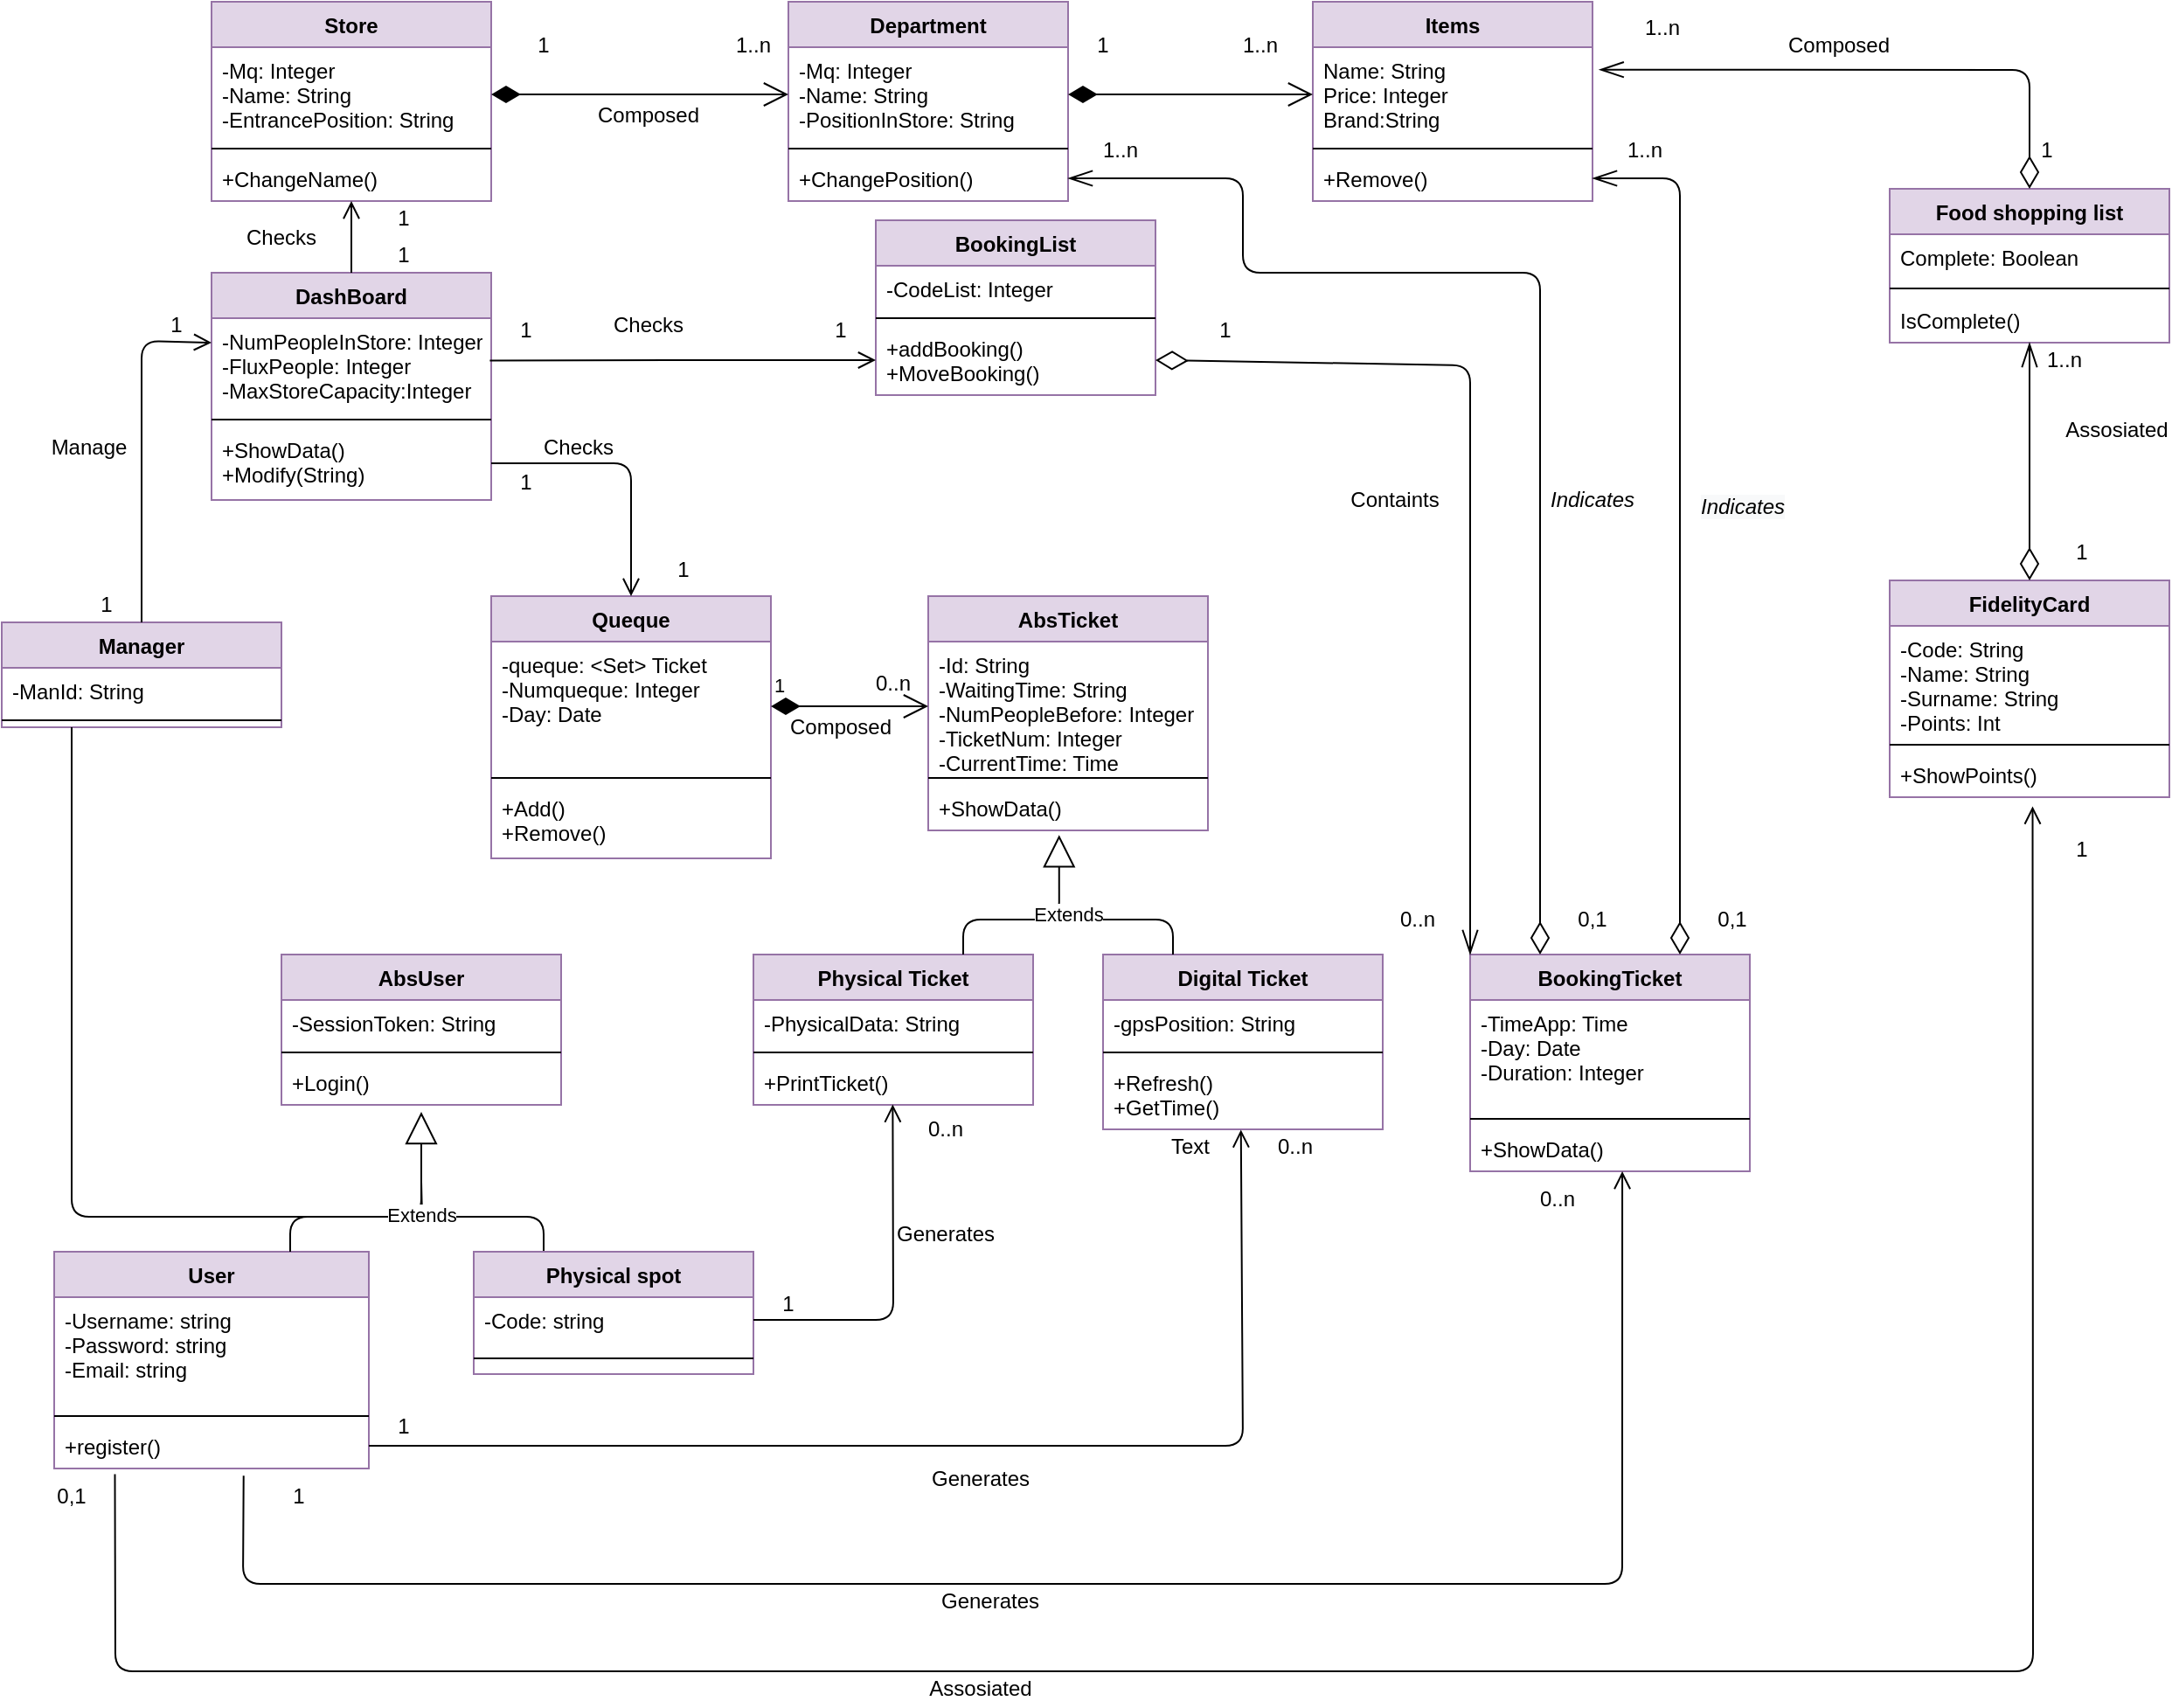 <mxfile version="13.9.3" type="device"><diagram id="u-OSEhVuo40jNqjzNBbE" name="Page-1"><mxGraphModel dx="1497" dy="765" grid="1" gridSize="10" guides="1" tooltips="1" connect="1" arrows="1" fold="1" page="1" pageScale="1" pageWidth="827" pageHeight="1169" math="0" shadow="0"><root><mxCell id="0"/><mxCell id="1" parent="0"/><mxCell id="7eHay1Ruw0abMJ2WYLh6-15" value="User" style="swimlane;fontStyle=1;align=center;verticalAlign=top;childLayout=stackLayout;horizontal=1;startSize=26;horizontalStack=0;resizeParent=1;resizeParentMax=0;resizeLast=0;collapsible=1;marginBottom=0;strokeColor=#9673a6;fillColor=#e1d5e7;" parent="1" vertex="1"><mxGeometry x="40" y="880" width="180" height="124" as="geometry"/></mxCell><mxCell id="7eHay1Ruw0abMJ2WYLh6-16" value="-Username: string&#10;-Password: string&#10;-Email: string" style="text;strokeColor=none;fillColor=none;align=left;verticalAlign=top;spacingLeft=4;spacingRight=4;overflow=hidden;rotatable=0;points=[[0,0.5],[1,0.5]];portConstraint=eastwest;" parent="7eHay1Ruw0abMJ2WYLh6-15" vertex="1"><mxGeometry y="26" width="180" height="64" as="geometry"/></mxCell><mxCell id="7eHay1Ruw0abMJ2WYLh6-17" value="" style="line;strokeWidth=1;fillColor=none;align=left;verticalAlign=middle;spacingTop=-1;spacingLeft=3;spacingRight=3;rotatable=0;labelPosition=right;points=[];portConstraint=eastwest;" parent="7eHay1Ruw0abMJ2WYLh6-15" vertex="1"><mxGeometry y="90" width="180" height="8" as="geometry"/></mxCell><mxCell id="7eHay1Ruw0abMJ2WYLh6-18" value="+register()" style="text;strokeColor=none;fillColor=none;align=left;verticalAlign=top;spacingLeft=4;spacingRight=4;overflow=hidden;rotatable=0;points=[[0,0.5],[1,0.5]];portConstraint=eastwest;" parent="7eHay1Ruw0abMJ2WYLh6-15" vertex="1"><mxGeometry y="98" width="180" height="26" as="geometry"/></mxCell><mxCell id="7eHay1Ruw0abMJ2WYLh6-39" style="edgeStyle=orthogonalEdgeStyle;rounded=1;orthogonalLoop=1;jettySize=auto;html=1;exitX=0.25;exitY=0;exitDx=0;exitDy=0;endArrow=none;endFill=0;" parent="1" source="7eHay1Ruw0abMJ2WYLh6-24" edge="1"><mxGeometry relative="1" as="geometry"><mxPoint x="250" y="840" as="targetPoint"/></mxGeometry></mxCell><mxCell id="7eHay1Ruw0abMJ2WYLh6-24" value="Physical spot" style="swimlane;fontStyle=1;align=center;verticalAlign=top;childLayout=stackLayout;horizontal=1;startSize=26;horizontalStack=0;resizeParent=1;resizeParentMax=0;resizeLast=0;collapsible=1;marginBottom=0;fillColor=#e1d5e7;strokeColor=#9673a6;" parent="1" vertex="1"><mxGeometry x="280" y="880" width="160" height="70" as="geometry"/></mxCell><mxCell id="7eHay1Ruw0abMJ2WYLh6-25" value="-Code: string" style="text;align=left;verticalAlign=top;spacingLeft=4;spacingRight=4;overflow=hidden;rotatable=0;points=[[0,0.5],[1,0.5]];portConstraint=eastwest;" parent="7eHay1Ruw0abMJ2WYLh6-24" vertex="1"><mxGeometry y="26" width="160" height="26" as="geometry"/></mxCell><mxCell id="7eHay1Ruw0abMJ2WYLh6-26" value="" style="line;strokeWidth=1;align=left;verticalAlign=middle;spacingTop=-1;spacingLeft=3;spacingRight=3;rotatable=0;labelPosition=right;points=[];portConstraint=eastwest;" parent="7eHay1Ruw0abMJ2WYLh6-24" vertex="1"><mxGeometry y="52" width="160" height="18" as="geometry"/></mxCell><mxCell id="7eHay1Ruw0abMJ2WYLh6-32" value="AbsUser" style="swimlane;fontStyle=1;align=center;verticalAlign=top;childLayout=stackLayout;horizontal=1;startSize=26;horizontalStack=0;resizeParent=1;resizeParentMax=0;resizeLast=0;collapsible=1;marginBottom=0;strokeColor=#9673a6;fillColor=#e1d5e7;" parent="1" vertex="1"><mxGeometry x="170" y="710" width="160" height="86" as="geometry"/></mxCell><mxCell id="7eHay1Ruw0abMJ2WYLh6-33" value="-SessionToken: String " style="text;strokeColor=none;fillColor=none;align=left;verticalAlign=top;spacingLeft=4;spacingRight=4;overflow=hidden;rotatable=0;points=[[0,0.5],[1,0.5]];portConstraint=eastwest;" parent="7eHay1Ruw0abMJ2WYLh6-32" vertex="1"><mxGeometry y="26" width="160" height="26" as="geometry"/></mxCell><mxCell id="7eHay1Ruw0abMJ2WYLh6-34" value="" style="line;strokeWidth=1;fillColor=none;align=left;verticalAlign=middle;spacingTop=-1;spacingLeft=3;spacingRight=3;rotatable=0;labelPosition=right;points=[];portConstraint=eastwest;" parent="7eHay1Ruw0abMJ2WYLh6-32" vertex="1"><mxGeometry y="52" width="160" height="8" as="geometry"/></mxCell><mxCell id="7eHay1Ruw0abMJ2WYLh6-35" value="+Login()" style="text;strokeColor=none;fillColor=none;align=left;verticalAlign=top;spacingLeft=4;spacingRight=4;overflow=hidden;rotatable=0;points=[[0,0.5],[1,0.5]];portConstraint=eastwest;" parent="7eHay1Ruw0abMJ2WYLh6-32" vertex="1"><mxGeometry y="60" width="160" height="26" as="geometry"/></mxCell><mxCell id="7eHay1Ruw0abMJ2WYLh6-36" value="Extends" style="endArrow=block;endSize=16;endFill=0;html=1;exitX=0.75;exitY=0;exitDx=0;exitDy=0;edgeStyle=orthogonalEdgeStyle;" parent="1" source="7eHay1Ruw0abMJ2WYLh6-15" edge="1"><mxGeometry x="0.367" y="-10" width="160" relative="1" as="geometry"><mxPoint x="130" y="840" as="sourcePoint"/><mxPoint x="250" y="800" as="targetPoint"/><Array as="points"><mxPoint x="175" y="860"/><mxPoint x="250" y="860"/></Array><mxPoint x="-10" y="10" as="offset"/></mxGeometry></mxCell><mxCell id="7eHay1Ruw0abMJ2WYLh6-40" value="Physical Ticket" style="swimlane;fontStyle=1;align=center;verticalAlign=top;childLayout=stackLayout;horizontal=1;startSize=26;horizontalStack=0;resizeParent=1;resizeParentMax=0;resizeLast=0;collapsible=1;marginBottom=0;strokeColor=#9673a6;fillColor=#e1d5e7;" parent="1" vertex="1"><mxGeometry x="440" y="710" width="160" height="86" as="geometry"/></mxCell><mxCell id="7eHay1Ruw0abMJ2WYLh6-41" value="-PhysicalData: String" style="text;strokeColor=none;fillColor=none;align=left;verticalAlign=top;spacingLeft=4;spacingRight=4;overflow=hidden;rotatable=0;points=[[0,0.5],[1,0.5]];portConstraint=eastwest;" parent="7eHay1Ruw0abMJ2WYLh6-40" vertex="1"><mxGeometry y="26" width="160" height="26" as="geometry"/></mxCell><mxCell id="7eHay1Ruw0abMJ2WYLh6-42" value="" style="line;strokeWidth=1;fillColor=none;align=left;verticalAlign=middle;spacingTop=-1;spacingLeft=3;spacingRight=3;rotatable=0;labelPosition=right;points=[];portConstraint=eastwest;" parent="7eHay1Ruw0abMJ2WYLh6-40" vertex="1"><mxGeometry y="52" width="160" height="8" as="geometry"/></mxCell><mxCell id="7eHay1Ruw0abMJ2WYLh6-43" value="+PrintTicket()&#10;" style="text;strokeColor=none;fillColor=none;align=left;verticalAlign=top;spacingLeft=4;spacingRight=4;overflow=hidden;rotatable=0;points=[[0,0.5],[1,0.5]];portConstraint=eastwest;" parent="7eHay1Ruw0abMJ2WYLh6-40" vertex="1"><mxGeometry y="60" width="160" height="26" as="geometry"/></mxCell><mxCell id="7eHay1Ruw0abMJ2WYLh6-44" value="" style="endArrow=open;startArrow=none;endFill=0;startFill=0;endSize=8;startSize=10;html=1;exitX=1;exitY=0.5;exitDx=0;exitDy=0;entryX=0.498;entryY=0.992;entryDx=0;entryDy=0;entryPerimeter=0;" parent="1" source="7eHay1Ruw0abMJ2WYLh6-25" target="7eHay1Ruw0abMJ2WYLh6-43" edge="1"><mxGeometry width="160" relative="1" as="geometry"><mxPoint x="310" y="720" as="sourcePoint"/><mxPoint x="470" y="720" as="targetPoint"/><Array as="points"><mxPoint x="480" y="919"/><mxPoint x="520" y="919"/></Array></mxGeometry></mxCell><mxCell id="7eHay1Ruw0abMJ2WYLh6-45" value="Digital Ticket" style="swimlane;fontStyle=1;align=center;verticalAlign=top;childLayout=stackLayout;horizontal=1;startSize=26;horizontalStack=0;resizeParent=1;resizeParentMax=0;resizeLast=0;collapsible=1;marginBottom=0;strokeColor=#9673a6;fillColor=#e1d5e7;" parent="1" vertex="1"><mxGeometry x="640" y="710" width="160" height="100" as="geometry"/></mxCell><mxCell id="7eHay1Ruw0abMJ2WYLh6-46" value="-gpsPosition: String" style="text;strokeColor=none;fillColor=none;align=left;verticalAlign=top;spacingLeft=4;spacingRight=4;overflow=hidden;rotatable=0;points=[[0,0.5],[1,0.5]];portConstraint=eastwest;" parent="7eHay1Ruw0abMJ2WYLh6-45" vertex="1"><mxGeometry y="26" width="160" height="26" as="geometry"/></mxCell><mxCell id="7eHay1Ruw0abMJ2WYLh6-47" value="" style="line;strokeWidth=1;fillColor=none;align=left;verticalAlign=middle;spacingTop=-1;spacingLeft=3;spacingRight=3;rotatable=0;labelPosition=right;points=[];portConstraint=eastwest;" parent="7eHay1Ruw0abMJ2WYLh6-45" vertex="1"><mxGeometry y="52" width="160" height="8" as="geometry"/></mxCell><mxCell id="7eHay1Ruw0abMJ2WYLh6-48" value="+Refresh()&#10;+GetTime()" style="text;strokeColor=none;fillColor=none;align=left;verticalAlign=top;spacingLeft=4;spacingRight=4;overflow=hidden;rotatable=0;points=[[0,0.5],[1,0.5]];portConstraint=eastwest;" parent="7eHay1Ruw0abMJ2WYLh6-45" vertex="1"><mxGeometry y="60" width="160" height="40" as="geometry"/></mxCell><mxCell id="7eHay1Ruw0abMJ2WYLh6-49" value="AbsTicket" style="swimlane;fontStyle=1;align=center;verticalAlign=top;childLayout=stackLayout;horizontal=1;startSize=26;horizontalStack=0;resizeParent=1;resizeParentMax=0;resizeLast=0;collapsible=1;marginBottom=0;strokeColor=#9673a6;fillColor=#e1d5e7;" parent="1" vertex="1"><mxGeometry x="540" y="505" width="160" height="134" as="geometry"/></mxCell><mxCell id="7eHay1Ruw0abMJ2WYLh6-50" value="-Id: String&#10;-WaitingTime: String&#10;-NumPeopleBefore: Integer&#10;-TicketNum: Integer&#10;-CurrentTime: Time" style="text;strokeColor=none;fillColor=none;align=left;verticalAlign=top;spacingLeft=4;spacingRight=4;overflow=hidden;rotatable=0;points=[[0,0.5],[1,0.5]];portConstraint=eastwest;" parent="7eHay1Ruw0abMJ2WYLh6-49" vertex="1"><mxGeometry y="26" width="160" height="74" as="geometry"/></mxCell><mxCell id="7eHay1Ruw0abMJ2WYLh6-51" value="" style="line;strokeWidth=1;fillColor=none;align=left;verticalAlign=middle;spacingTop=-1;spacingLeft=3;spacingRight=3;rotatable=0;labelPosition=right;points=[];portConstraint=eastwest;" parent="7eHay1Ruw0abMJ2WYLh6-49" vertex="1"><mxGeometry y="100" width="160" height="8" as="geometry"/></mxCell><mxCell id="7eHay1Ruw0abMJ2WYLh6-52" value="+ShowData()" style="text;strokeColor=none;fillColor=none;align=left;verticalAlign=top;spacingLeft=4;spacingRight=4;overflow=hidden;rotatable=0;points=[[0,0.5],[1,0.5]];portConstraint=eastwest;" parent="7eHay1Ruw0abMJ2WYLh6-49" vertex="1"><mxGeometry y="108" width="160" height="26" as="geometry"/></mxCell><mxCell id="7eHay1Ruw0abMJ2WYLh6-53" style="edgeStyle=orthogonalEdgeStyle;rounded=1;orthogonalLoop=1;jettySize=auto;html=1;exitX=0.25;exitY=0;exitDx=0;exitDy=0;endArrow=none;endFill=0;" parent="1" source="7eHay1Ruw0abMJ2WYLh6-45" edge="1"><mxGeometry relative="1" as="geometry"><mxPoint x="620" y="690" as="targetPoint"/><mxPoint x="710" y="686" as="sourcePoint"/><Array as="points"><mxPoint x="680" y="690"/><mxPoint x="620" y="690"/></Array></mxGeometry></mxCell><mxCell id="7eHay1Ruw0abMJ2WYLh6-54" value="Extends" style="endArrow=block;endSize=16;endFill=0;html=1;edgeStyle=orthogonalEdgeStyle;exitX=0.75;exitY=0;exitDx=0;exitDy=0;entryX=0.468;entryY=1.1;entryDx=0;entryDy=0;entryPerimeter=0;" parent="1" source="7eHay1Ruw0abMJ2WYLh6-40" target="7eHay1Ruw0abMJ2WYLh6-52" edge="1"><mxGeometry x="0.261" y="-5" width="160" relative="1" as="geometry"><mxPoint x="540" y="726" as="sourcePoint"/><mxPoint x="615" y="646" as="targetPoint"/><Array as="points"><mxPoint x="560" y="690"/><mxPoint x="615" y="690"/></Array><mxPoint as="offset"/></mxGeometry></mxCell><mxCell id="7eHay1Ruw0abMJ2WYLh6-55" value="" style="endArrow=open;startArrow=none;endFill=0;startFill=0;endSize=8;startSize=10;html=1;exitX=1;exitY=0.5;exitDx=0;exitDy=0;entryX=0.493;entryY=1.005;entryDx=0;entryDy=0;entryPerimeter=0;" parent="1" source="7eHay1Ruw0abMJ2WYLh6-18" target="7eHay1Ruw0abMJ2WYLh6-48" edge="1"><mxGeometry width="160" relative="1" as="geometry"><mxPoint x="310" y="810" as="sourcePoint"/><mxPoint x="470" y="810" as="targetPoint"/><Array as="points"><mxPoint x="320" y="991"/><mxPoint x="720" y="991"/></Array></mxGeometry></mxCell><mxCell id="7eHay1Ruw0abMJ2WYLh6-56" value="1" style="text;html=1;strokeColor=none;fillColor=none;align=center;verticalAlign=middle;whiteSpace=wrap;rounded=0;" parent="1" vertex="1"><mxGeometry x="440" y="900" width="40" height="20" as="geometry"/></mxCell><mxCell id="7eHay1Ruw0abMJ2WYLh6-57" value="0..n" style="text;html=1;strokeColor=none;fillColor=none;align=center;verticalAlign=middle;whiteSpace=wrap;rounded=0;" parent="1" vertex="1"><mxGeometry x="530" y="800" width="40" height="20" as="geometry"/></mxCell><mxCell id="7eHay1Ruw0abMJ2WYLh6-58" value="1" style="text;html=1;strokeColor=none;fillColor=none;align=center;verticalAlign=middle;whiteSpace=wrap;rounded=0;" parent="1" vertex="1"><mxGeometry x="220" y="970" width="40" height="20" as="geometry"/></mxCell><mxCell id="7eHay1Ruw0abMJ2WYLh6-59" value="0..n" style="text;html=1;strokeColor=none;fillColor=none;align=center;verticalAlign=middle;whiteSpace=wrap;rounded=0;" parent="1" vertex="1"><mxGeometry x="730" y="810" width="40" height="20" as="geometry"/></mxCell><mxCell id="7eHay1Ruw0abMJ2WYLh6-60" value="Queque" style="swimlane;fontStyle=1;align=center;verticalAlign=top;childLayout=stackLayout;horizontal=1;startSize=26;horizontalStack=0;resizeParent=1;resizeParentMax=0;resizeLast=0;collapsible=1;marginBottom=0;strokeColor=#9673a6;fillColor=#e1d5e7;" parent="1" vertex="1"><mxGeometry x="290" y="505" width="160" height="150" as="geometry"/></mxCell><mxCell id="7eHay1Ruw0abMJ2WYLh6-61" value="-queque: &lt;Set&gt; Ticket&#10;-Numqueque: Integer&#10;-Day: Date&#10;" style="text;strokeColor=none;fillColor=none;align=left;verticalAlign=top;spacingLeft=4;spacingRight=4;overflow=hidden;rotatable=0;points=[[0,0.5],[1,0.5]];portConstraint=eastwest;" parent="7eHay1Ruw0abMJ2WYLh6-60" vertex="1"><mxGeometry y="26" width="160" height="74" as="geometry"/></mxCell><mxCell id="7eHay1Ruw0abMJ2WYLh6-62" value="" style="line;strokeWidth=1;fillColor=none;align=left;verticalAlign=middle;spacingTop=-1;spacingLeft=3;spacingRight=3;rotatable=0;labelPosition=right;points=[];portConstraint=eastwest;" parent="7eHay1Ruw0abMJ2WYLh6-60" vertex="1"><mxGeometry y="100" width="160" height="8" as="geometry"/></mxCell><mxCell id="7eHay1Ruw0abMJ2WYLh6-63" value="+Add()&#10;+Remove()" style="text;strokeColor=none;fillColor=none;align=left;verticalAlign=top;spacingLeft=4;spacingRight=4;overflow=hidden;rotatable=0;points=[[0,0.5],[1,0.5]];portConstraint=eastwest;" parent="7eHay1Ruw0abMJ2WYLh6-60" vertex="1"><mxGeometry y="108" width="160" height="42" as="geometry"/></mxCell><mxCell id="7eHay1Ruw0abMJ2WYLh6-64" value="1" style="endArrow=open;html=1;endSize=12;startArrow=diamondThin;startSize=14;startFill=1;edgeStyle=orthogonalEdgeStyle;align=left;verticalAlign=bottom;exitX=1;exitY=0.5;exitDx=0;exitDy=0;entryX=0;entryY=0.5;entryDx=0;entryDy=0;" parent="1" source="7eHay1Ruw0abMJ2WYLh6-61" target="7eHay1Ruw0abMJ2WYLh6-50" edge="1"><mxGeometry x="-1" y="3" relative="1" as="geometry"><mxPoint x="310" y="630" as="sourcePoint"/><mxPoint x="470" y="630" as="targetPoint"/></mxGeometry></mxCell><mxCell id="7eHay1Ruw0abMJ2WYLh6-65" value="0..n" style="text;html=1;strokeColor=none;fillColor=none;align=center;verticalAlign=middle;whiteSpace=wrap;rounded=0;" parent="1" vertex="1"><mxGeometry x="500" y="540" width="40" height="30" as="geometry"/></mxCell><mxCell id="7eHay1Ruw0abMJ2WYLh6-66" value="Composed" style="text;html=1;strokeColor=none;fillColor=none;align=center;verticalAlign=middle;whiteSpace=wrap;rounded=0;" parent="1" vertex="1"><mxGeometry x="470" y="570" width="40" height="20" as="geometry"/></mxCell><mxCell id="7eHay1Ruw0abMJ2WYLh6-67" value="Generates" style="text;html=1;strokeColor=none;fillColor=none;align=center;verticalAlign=middle;whiteSpace=wrap;rounded=0;" parent="1" vertex="1"><mxGeometry x="530" y="860" width="40" height="20" as="geometry"/></mxCell><mxCell id="7eHay1Ruw0abMJ2WYLh6-68" value="Generates" style="text;html=1;strokeColor=none;fillColor=none;align=center;verticalAlign=middle;whiteSpace=wrap;rounded=0;" parent="1" vertex="1"><mxGeometry x="550" y="1000" width="40" height="20" as="geometry"/></mxCell><mxCell id="7eHay1Ruw0abMJ2WYLh6-69" value="Manager" style="swimlane;fontStyle=1;align=center;verticalAlign=top;childLayout=stackLayout;horizontal=1;startSize=26;horizontalStack=0;resizeParent=1;resizeParentMax=0;resizeLast=0;collapsible=1;marginBottom=0;strokeColor=#9673a6;fillColor=#e1d5e7;" parent="1" vertex="1"><mxGeometry x="10" y="520" width="160" height="60" as="geometry"/></mxCell><mxCell id="7eHay1Ruw0abMJ2WYLh6-70" value="-ManId: String" style="text;strokeColor=none;fillColor=none;align=left;verticalAlign=top;spacingLeft=4;spacingRight=4;overflow=hidden;rotatable=0;points=[[0,0.5],[1,0.5]];portConstraint=eastwest;" parent="7eHay1Ruw0abMJ2WYLh6-69" vertex="1"><mxGeometry y="26" width="160" height="26" as="geometry"/></mxCell><mxCell id="7eHay1Ruw0abMJ2WYLh6-71" value="" style="line;strokeWidth=1;fillColor=none;align=left;verticalAlign=middle;spacingTop=-1;spacingLeft=3;spacingRight=3;rotatable=0;labelPosition=right;points=[];portConstraint=eastwest;" parent="7eHay1Ruw0abMJ2WYLh6-69" vertex="1"><mxGeometry y="52" width="160" height="8" as="geometry"/></mxCell><mxCell id="7eHay1Ruw0abMJ2WYLh6-73" style="edgeStyle=orthogonalEdgeStyle;rounded=1;orthogonalLoop=1;jettySize=auto;html=1;endArrow=none;endFill=0;entryX=0.25;entryY=1;entryDx=0;entryDy=0;" parent="1" edge="1" target="7eHay1Ruw0abMJ2WYLh6-69"><mxGeometry relative="1" as="geometry"><mxPoint x="40" y="620" as="targetPoint"/><mxPoint x="230" y="860" as="sourcePoint"/><Array as="points"><mxPoint x="50" y="860"/></Array></mxGeometry></mxCell><mxCell id="7eHay1Ruw0abMJ2WYLh6-78" value="DashBoard" style="swimlane;fontStyle=1;align=center;verticalAlign=top;childLayout=stackLayout;horizontal=1;startSize=26;horizontalStack=0;resizeParent=1;resizeParentMax=0;resizeLast=0;collapsible=1;marginBottom=0;strokeColor=#9673a6;fillColor=#e1d5e7;" parent="1" vertex="1"><mxGeometry x="130" y="320" width="160" height="130" as="geometry"/></mxCell><mxCell id="7eHay1Ruw0abMJ2WYLh6-79" value="-NumPeopleInStore: Integer&#10;-FluxPeople: Integer&#10;-MaxStoreCapacity:Integer" style="text;strokeColor=none;fillColor=none;align=left;verticalAlign=top;spacingLeft=4;spacingRight=4;overflow=hidden;rotatable=0;points=[[0,0.5],[1,0.5]];portConstraint=eastwest;" parent="7eHay1Ruw0abMJ2WYLh6-78" vertex="1"><mxGeometry y="26" width="160" height="54" as="geometry"/></mxCell><mxCell id="7eHay1Ruw0abMJ2WYLh6-80" value="" style="line;strokeWidth=1;fillColor=none;align=left;verticalAlign=middle;spacingTop=-1;spacingLeft=3;spacingRight=3;rotatable=0;labelPosition=right;points=[];portConstraint=eastwest;" parent="7eHay1Ruw0abMJ2WYLh6-78" vertex="1"><mxGeometry y="80" width="160" height="8" as="geometry"/></mxCell><mxCell id="7eHay1Ruw0abMJ2WYLh6-81" value="+ShowData()&#10;+Modify(String)" style="text;strokeColor=none;fillColor=none;align=left;verticalAlign=top;spacingLeft=4;spacingRight=4;overflow=hidden;rotatable=0;points=[[0,0.5],[1,0.5]];portConstraint=eastwest;" parent="7eHay1Ruw0abMJ2WYLh6-78" vertex="1"><mxGeometry y="88" width="160" height="42" as="geometry"/></mxCell><mxCell id="7eHay1Ruw0abMJ2WYLh6-82" value="" style="endArrow=open;startArrow=none;endFill=0;startFill=0;endSize=8;startSize=10;html=1;exitX=1;exitY=1;exitDx=0;exitDy=0;entryX=1;entryY=1;entryDx=0;entryDy=0;" parent="1" source="7eHay1Ruw0abMJ2WYLh6-85" target="7eHay1Ruw0abMJ2WYLh6-86" edge="1"><mxGeometry width="160" relative="1" as="geometry"><mxPoint x="20" y="483.21" as="sourcePoint"/><mxPoint x="99.68" y="360.002" as="targetPoint"/><Array as="points"><mxPoint x="90" y="483"/><mxPoint x="90" y="359"/></Array></mxGeometry></mxCell><mxCell id="7eHay1Ruw0abMJ2WYLh6-83" value="Manage" style="text;html=1;strokeColor=none;fillColor=none;align=center;verticalAlign=middle;whiteSpace=wrap;rounded=0;" parent="1" vertex="1"><mxGeometry x="40" y="410" width="40" height="20" as="geometry"/></mxCell><mxCell id="7eHay1Ruw0abMJ2WYLh6-84" value="" style="endArrow=open;startArrow=none;endFill=0;startFill=0;endSize=8;startSize=10;html=1;exitX=1;exitY=0.5;exitDx=0;exitDy=0;entryX=0.5;entryY=0;entryDx=0;entryDy=0;" parent="1" source="7eHay1Ruw0abMJ2WYLh6-81" target="7eHay1Ruw0abMJ2WYLh6-60" edge="1"><mxGeometry width="160" relative="1" as="geometry"><mxPoint x="430" y="471" as="sourcePoint"/><mxPoint x="470" y="310" as="targetPoint"/><Array as="points"><mxPoint x="370" y="429"/></Array></mxGeometry></mxCell><mxCell id="7eHay1Ruw0abMJ2WYLh6-85" value="1" style="text;html=1;strokeColor=none;fillColor=none;align=center;verticalAlign=middle;whiteSpace=wrap;rounded=0;" parent="1" vertex="1"><mxGeometry x="50" y="500" width="40" height="20" as="geometry"/></mxCell><mxCell id="7eHay1Ruw0abMJ2WYLh6-86" value="1" style="text;html=1;strokeColor=none;fillColor=none;align=center;verticalAlign=middle;whiteSpace=wrap;rounded=0;" parent="1" vertex="1"><mxGeometry x="90" y="340" width="40" height="20" as="geometry"/></mxCell><mxCell id="7eHay1Ruw0abMJ2WYLh6-87" value="1" style="text;html=1;strokeColor=none;fillColor=none;align=center;verticalAlign=middle;whiteSpace=wrap;rounded=0;" parent="1" vertex="1"><mxGeometry x="380" y="480" width="40" height="20" as="geometry"/></mxCell><mxCell id="7eHay1Ruw0abMJ2WYLh6-88" value="1" style="text;html=1;strokeColor=none;fillColor=none;align=center;verticalAlign=middle;whiteSpace=wrap;rounded=0;" parent="1" vertex="1"><mxGeometry x="290" y="430" width="40" height="20" as="geometry"/></mxCell><mxCell id="7eHay1Ruw0abMJ2WYLh6-89" value="Checks" style="text;html=1;strokeColor=none;fillColor=none;align=center;verticalAlign=middle;whiteSpace=wrap;rounded=0;" parent="1" vertex="1"><mxGeometry x="320" y="410" width="40" height="20" as="geometry"/></mxCell><mxCell id="7eHay1Ruw0abMJ2WYLh6-90" value="Store" style="swimlane;fontStyle=1;align=center;verticalAlign=top;childLayout=stackLayout;horizontal=1;startSize=26;horizontalStack=0;resizeParent=1;resizeParentMax=0;resizeLast=0;collapsible=1;marginBottom=0;strokeColor=#9673a6;fillColor=#e1d5e7;" parent="1" vertex="1"><mxGeometry x="130" y="165" width="160" height="114" as="geometry"/></mxCell><mxCell id="7eHay1Ruw0abMJ2WYLh6-91" value="-Mq: Integer&#10;-Name: String&#10;-EntrancePosition: String" style="text;strokeColor=none;fillColor=none;align=left;verticalAlign=top;spacingLeft=4;spacingRight=4;overflow=hidden;rotatable=0;points=[[0,0.5],[1,0.5]];portConstraint=eastwest;" parent="7eHay1Ruw0abMJ2WYLh6-90" vertex="1"><mxGeometry y="26" width="160" height="54" as="geometry"/></mxCell><mxCell id="7eHay1Ruw0abMJ2WYLh6-92" value="" style="line;strokeWidth=1;fillColor=none;align=left;verticalAlign=middle;spacingTop=-1;spacingLeft=3;spacingRight=3;rotatable=0;labelPosition=right;points=[];portConstraint=eastwest;" parent="7eHay1Ruw0abMJ2WYLh6-90" vertex="1"><mxGeometry y="80" width="160" height="8" as="geometry"/></mxCell><mxCell id="7eHay1Ruw0abMJ2WYLh6-93" value="+ChangeName()" style="text;strokeColor=none;fillColor=none;align=left;verticalAlign=top;spacingLeft=4;spacingRight=4;overflow=hidden;rotatable=0;points=[[0,0.5],[1,0.5]];portConstraint=eastwest;" parent="7eHay1Ruw0abMJ2WYLh6-90" vertex="1"><mxGeometry y="88" width="160" height="26" as="geometry"/></mxCell><mxCell id="7eHay1Ruw0abMJ2WYLh6-94" value="" style="endArrow=open;startArrow=none;endFill=0;startFill=0;endSize=8;startSize=10;html=1;" parent="1" source="7eHay1Ruw0abMJ2WYLh6-78" target="7eHay1Ruw0abMJ2WYLh6-93" edge="1"><mxGeometry width="160" relative="1" as="geometry"><mxPoint x="200" y="260" as="sourcePoint"/><mxPoint x="212" y="284" as="targetPoint"/><Array as="points"/></mxGeometry></mxCell><mxCell id="7eHay1Ruw0abMJ2WYLh6-96" value="Department" style="swimlane;fontStyle=1;align=center;verticalAlign=top;childLayout=stackLayout;horizontal=1;startSize=26;horizontalStack=0;resizeParent=1;resizeParentMax=0;resizeLast=0;collapsible=1;marginBottom=0;strokeColor=#9673a6;fillColor=#e1d5e7;" parent="1" vertex="1"><mxGeometry x="460" y="165" width="160" height="114" as="geometry"/></mxCell><mxCell id="7eHay1Ruw0abMJ2WYLh6-97" value="-Mq: Integer&#10;-Name: String&#10;-PositionInStore: String&#10;" style="text;strokeColor=none;fillColor=none;align=left;verticalAlign=top;spacingLeft=4;spacingRight=4;overflow=hidden;rotatable=0;points=[[0,0.5],[1,0.5]];portConstraint=eastwest;" parent="7eHay1Ruw0abMJ2WYLh6-96" vertex="1"><mxGeometry y="26" width="160" height="54" as="geometry"/></mxCell><mxCell id="7eHay1Ruw0abMJ2WYLh6-98" value="" style="line;strokeWidth=1;fillColor=none;align=left;verticalAlign=middle;spacingTop=-1;spacingLeft=3;spacingRight=3;rotatable=0;labelPosition=right;points=[];portConstraint=eastwest;" parent="7eHay1Ruw0abMJ2WYLh6-96" vertex="1"><mxGeometry y="80" width="160" height="8" as="geometry"/></mxCell><mxCell id="7eHay1Ruw0abMJ2WYLh6-99" value="+ChangePosition()" style="text;strokeColor=none;fillColor=none;align=left;verticalAlign=top;spacingLeft=4;spacingRight=4;overflow=hidden;rotatable=0;points=[[0,0.5],[1,0.5]];portConstraint=eastwest;" parent="7eHay1Ruw0abMJ2WYLh6-96" vertex="1"><mxGeometry y="88" width="160" height="26" as="geometry"/></mxCell><mxCell id="7eHay1Ruw0abMJ2WYLh6-101" value="" style="endArrow=diamondThin;endFill=1;endSize=14;html=1;exitX=0;exitY=0.5;exitDx=0;exitDy=0;startArrow=open;startFill=0;startSize=12;entryX=1;entryY=0.5;entryDx=0;entryDy=0;" parent="1" source="7eHay1Ruw0abMJ2WYLh6-97" target="7eHay1Ruw0abMJ2WYLh6-91" edge="1"><mxGeometry width="160" relative="1" as="geometry"><mxPoint x="220" y="130" as="sourcePoint"/><mxPoint x="220" y="170" as="targetPoint"/></mxGeometry></mxCell><mxCell id="7eHay1Ruw0abMJ2WYLh6-102" value="1" style="text;html=1;strokeColor=none;fillColor=none;align=center;verticalAlign=middle;whiteSpace=wrap;rounded=0;" parent="1" vertex="1"><mxGeometry x="300" y="180" width="40" height="20" as="geometry"/></mxCell><mxCell id="7eHay1Ruw0abMJ2WYLh6-103" value="1..n" style="text;html=1;strokeColor=none;fillColor=none;align=center;verticalAlign=middle;whiteSpace=wrap;rounded=0;" parent="1" vertex="1"><mxGeometry x="420" y="180" width="40" height="20" as="geometry"/></mxCell><mxCell id="7eHay1Ruw0abMJ2WYLh6-104" value="Composed" style="text;html=1;strokeColor=none;fillColor=none;align=center;verticalAlign=middle;whiteSpace=wrap;rounded=0;" parent="1" vertex="1"><mxGeometry x="360" y="220" width="40" height="20" as="geometry"/></mxCell><mxCell id="7eHay1Ruw0abMJ2WYLh6-105" value="Checks" style="text;html=1;strokeColor=none;fillColor=none;align=center;verticalAlign=middle;whiteSpace=wrap;rounded=0;" parent="1" vertex="1"><mxGeometry x="150" y="290" width="40" height="20" as="geometry"/></mxCell><mxCell id="7eHay1Ruw0abMJ2WYLh6-106" value="1" style="text;html=1;strokeColor=none;fillColor=none;align=center;verticalAlign=middle;whiteSpace=wrap;rounded=0;" parent="1" vertex="1"><mxGeometry x="220" y="300" width="40" height="20" as="geometry"/></mxCell><mxCell id="7eHay1Ruw0abMJ2WYLh6-107" value="1" style="text;html=1;strokeColor=none;fillColor=none;align=center;verticalAlign=middle;whiteSpace=wrap;rounded=0;" parent="1" vertex="1"><mxGeometry x="220" y="279" width="40" height="20" as="geometry"/></mxCell><mxCell id="7eHay1Ruw0abMJ2WYLh6-117" value="Items" style="swimlane;fontStyle=1;align=center;verticalAlign=top;childLayout=stackLayout;horizontal=1;startSize=26;horizontalStack=0;resizeParent=1;resizeParentMax=0;resizeLast=0;collapsible=1;marginBottom=0;strokeColor=#9673a6;fillColor=#e1d5e7;" parent="1" vertex="1"><mxGeometry x="760" y="165" width="160" height="114" as="geometry"/></mxCell><mxCell id="7eHay1Ruw0abMJ2WYLh6-118" value="Name: String&#10;Price: Integer&#10;Brand:String" style="text;strokeColor=none;fillColor=none;align=left;verticalAlign=top;spacingLeft=4;spacingRight=4;overflow=hidden;rotatable=0;points=[[0,0.5],[1,0.5]];portConstraint=eastwest;" parent="7eHay1Ruw0abMJ2WYLh6-117" vertex="1"><mxGeometry y="26" width="160" height="54" as="geometry"/></mxCell><mxCell id="7eHay1Ruw0abMJ2WYLh6-119" value="" style="line;strokeWidth=1;fillColor=none;align=left;verticalAlign=middle;spacingTop=-1;spacingLeft=3;spacingRight=3;rotatable=0;labelPosition=right;points=[];portConstraint=eastwest;" parent="7eHay1Ruw0abMJ2WYLh6-117" vertex="1"><mxGeometry y="80" width="160" height="8" as="geometry"/></mxCell><mxCell id="7eHay1Ruw0abMJ2WYLh6-120" value="+Remove()" style="text;strokeColor=none;fillColor=none;align=left;verticalAlign=top;spacingLeft=4;spacingRight=4;overflow=hidden;rotatable=0;points=[[0,0.5],[1,0.5]];portConstraint=eastwest;" parent="7eHay1Ruw0abMJ2WYLh6-117" vertex="1"><mxGeometry y="88" width="160" height="26" as="geometry"/></mxCell><mxCell id="7eHay1Ruw0abMJ2WYLh6-121" value="" style="endArrow=diamondThin;endFill=1;endSize=14;html=1;startArrow=open;startFill=0;startSize=12;entryX=1;entryY=0.5;entryDx=0;entryDy=0;exitX=0;exitY=0.5;exitDx=0;exitDy=0;" parent="1" source="7eHay1Ruw0abMJ2WYLh6-118" target="7eHay1Ruw0abMJ2WYLh6-97" edge="1"><mxGeometry width="160" relative="1" as="geometry"><mxPoint x="400" y="130" as="sourcePoint"/><mxPoint x="230" y="180" as="targetPoint"/></mxGeometry></mxCell><mxCell id="7eHay1Ruw0abMJ2WYLh6-123" value="1..n" style="text;html=1;strokeColor=none;fillColor=none;align=center;verticalAlign=middle;whiteSpace=wrap;rounded=0;" parent="1" vertex="1"><mxGeometry x="710" y="180" width="40" height="20" as="geometry"/></mxCell><mxCell id="7eHay1Ruw0abMJ2WYLh6-124" value="1" style="text;html=1;strokeColor=none;fillColor=none;align=center;verticalAlign=middle;whiteSpace=wrap;rounded=0;" parent="1" vertex="1"><mxGeometry x="620" y="180" width="40" height="20" as="geometry"/></mxCell><mxCell id="7eHay1Ruw0abMJ2WYLh6-126" value="BookingTicket" style="swimlane;fontStyle=1;align=center;verticalAlign=top;childLayout=stackLayout;horizontal=1;startSize=26;horizontalStack=0;resizeParent=1;resizeParentMax=0;resizeLast=0;collapsible=1;marginBottom=0;strokeColor=#9673a6;fillColor=#e1d5e7;" parent="1" vertex="1"><mxGeometry x="850" y="710" width="160" height="124" as="geometry"/></mxCell><mxCell id="7eHay1Ruw0abMJ2WYLh6-127" value="-TimeApp: Time&#10;-Day: Date&#10;-Duration: Integer&#10;" style="text;strokeColor=none;fillColor=none;align=left;verticalAlign=top;spacingLeft=4;spacingRight=4;overflow=hidden;rotatable=0;points=[[0,0.5],[1,0.5]];portConstraint=eastwest;" parent="7eHay1Ruw0abMJ2WYLh6-126" vertex="1"><mxGeometry y="26" width="160" height="64" as="geometry"/></mxCell><mxCell id="7eHay1Ruw0abMJ2WYLh6-128" value="" style="line;strokeWidth=1;fillColor=none;align=left;verticalAlign=middle;spacingTop=-1;spacingLeft=3;spacingRight=3;rotatable=0;labelPosition=right;points=[];portConstraint=eastwest;" parent="7eHay1Ruw0abMJ2WYLh6-126" vertex="1"><mxGeometry y="90" width="160" height="8" as="geometry"/></mxCell><mxCell id="7eHay1Ruw0abMJ2WYLh6-129" value="+ShowData()" style="text;strokeColor=none;fillColor=none;align=left;verticalAlign=top;spacingLeft=4;spacingRight=4;overflow=hidden;rotatable=0;points=[[0,0.5],[1,0.5]];portConstraint=eastwest;" parent="7eHay1Ruw0abMJ2WYLh6-126" vertex="1"><mxGeometry y="98" width="160" height="26" as="geometry"/></mxCell><mxCell id="7eHay1Ruw0abMJ2WYLh6-130" value="" style="endArrow=open;startArrow=none;endFill=0;startFill=0;endSize=8;startSize=10;html=1;entryX=0.544;entryY=1;entryDx=0;entryDy=0;entryPerimeter=0;exitX=0.602;exitY=1.158;exitDx=0;exitDy=0;exitPerimeter=0;" parent="1" source="7eHay1Ruw0abMJ2WYLh6-18" target="7eHay1Ruw0abMJ2WYLh6-129" edge="1"><mxGeometry width="160" relative="1" as="geometry"><mxPoint x="190" y="1020" as="sourcePoint"/><mxPoint x="728.88" y="820.2" as="targetPoint"/><Array as="points"><mxPoint x="148" y="1070"/><mxPoint x="340" y="1070"/><mxPoint x="937" y="1070"/></Array></mxGeometry></mxCell><mxCell id="7eHay1Ruw0abMJ2WYLh6-131" value="1" style="text;html=1;strokeColor=none;fillColor=none;align=center;verticalAlign=middle;whiteSpace=wrap;rounded=0;" parent="1" vertex="1"><mxGeometry x="160" y="1010" width="40" height="20" as="geometry"/></mxCell><mxCell id="7eHay1Ruw0abMJ2WYLh6-132" value="0..n" style="text;html=1;strokeColor=none;fillColor=none;align=center;verticalAlign=middle;whiteSpace=wrap;rounded=0;" parent="1" vertex="1"><mxGeometry x="880" y="840" width="40" height="20" as="geometry"/></mxCell><mxCell id="7eHay1Ruw0abMJ2WYLh6-138" value="FidelityCard" style="swimlane;fontStyle=1;align=center;verticalAlign=top;childLayout=stackLayout;horizontal=1;startSize=26;horizontalStack=0;resizeParent=1;resizeParentMax=0;resizeLast=0;collapsible=1;marginBottom=0;strokeColor=#9673a6;fillColor=#e1d5e7;" parent="1" vertex="1"><mxGeometry x="1090" y="496" width="160" height="124" as="geometry"/></mxCell><mxCell id="7eHay1Ruw0abMJ2WYLh6-139" value="-Code: String&#10;-Name: String&#10;-Surname: String&#10;-Points: Int" style="text;strokeColor=none;fillColor=none;align=left;verticalAlign=top;spacingLeft=4;spacingRight=4;overflow=hidden;rotatable=0;points=[[0,0.5],[1,0.5]];portConstraint=eastwest;" parent="7eHay1Ruw0abMJ2WYLh6-138" vertex="1"><mxGeometry y="26" width="160" height="64" as="geometry"/></mxCell><mxCell id="7eHay1Ruw0abMJ2WYLh6-140" value="" style="line;strokeWidth=1;fillColor=none;align=left;verticalAlign=middle;spacingTop=-1;spacingLeft=3;spacingRight=3;rotatable=0;labelPosition=right;points=[];portConstraint=eastwest;" parent="7eHay1Ruw0abMJ2WYLh6-138" vertex="1"><mxGeometry y="90" width="160" height="8" as="geometry"/></mxCell><mxCell id="7eHay1Ruw0abMJ2WYLh6-141" value="+ShowPoints()" style="text;strokeColor=none;fillColor=none;align=left;verticalAlign=top;spacingLeft=4;spacingRight=4;overflow=hidden;rotatable=0;points=[[0,0.5],[1,0.5]];portConstraint=eastwest;" parent="7eHay1Ruw0abMJ2WYLh6-138" vertex="1"><mxGeometry y="98" width="160" height="26" as="geometry"/></mxCell><mxCell id="7eHay1Ruw0abMJ2WYLh6-142" value="" style="endArrow=open;startArrow=none;endFill=0;startFill=0;endSize=8;startSize=10;html=1;entryX=0.511;entryY=1.203;entryDx=0;entryDy=0;entryPerimeter=0;exitX=0.193;exitY=1.126;exitDx=0;exitDy=0;exitPerimeter=0;" parent="1" source="7eHay1Ruw0abMJ2WYLh6-18" target="7eHay1Ruw0abMJ2WYLh6-141" edge="1"><mxGeometry width="160" relative="1" as="geometry"><mxPoint x="158.36" y="1018.108" as="sourcePoint"/><mxPoint x="947.04" y="844" as="targetPoint"/><Array as="points"><mxPoint x="75" y="1120"/><mxPoint x="350" y="1120"/><mxPoint x="1172" y="1120"/></Array></mxGeometry></mxCell><mxCell id="7eHay1Ruw0abMJ2WYLh6-143" value="0,1" style="text;html=1;strokeColor=none;fillColor=none;align=center;verticalAlign=middle;whiteSpace=wrap;rounded=0;" parent="1" vertex="1"><mxGeometry x="30" y="1010" width="40" height="20" as="geometry"/></mxCell><mxCell id="7eHay1Ruw0abMJ2WYLh6-144" value="1" style="text;html=1;strokeColor=none;fillColor=none;align=center;verticalAlign=middle;whiteSpace=wrap;rounded=0;" parent="1" vertex="1"><mxGeometry x="1180" y="640" width="40" height="20" as="geometry"/></mxCell><mxCell id="7eHay1Ruw0abMJ2WYLh6-145" value="Food shopping list" style="swimlane;fontStyle=1;align=center;verticalAlign=top;childLayout=stackLayout;horizontal=1;startSize=26;horizontalStack=0;resizeParent=1;resizeParentMax=0;resizeLast=0;collapsible=1;marginBottom=0;strokeColor=#9673a6;fillColor=#e1d5e7;" parent="1" vertex="1"><mxGeometry x="1090" y="272" width="160" height="88" as="geometry"/></mxCell><mxCell id="7eHay1Ruw0abMJ2WYLh6-146" value="Complete: Boolean" style="text;strokeColor=none;fillColor=none;align=left;verticalAlign=top;spacingLeft=4;spacingRight=4;overflow=hidden;rotatable=0;points=[[0,0.5],[1,0.5]];portConstraint=eastwest;" parent="7eHay1Ruw0abMJ2WYLh6-145" vertex="1"><mxGeometry y="26" width="160" height="26" as="geometry"/></mxCell><mxCell id="7eHay1Ruw0abMJ2WYLh6-147" value="" style="line;strokeWidth=1;fillColor=none;align=left;verticalAlign=middle;spacingTop=-1;spacingLeft=3;spacingRight=3;rotatable=0;labelPosition=right;points=[];portConstraint=eastwest;" parent="7eHay1Ruw0abMJ2WYLh6-145" vertex="1"><mxGeometry y="52" width="160" height="10" as="geometry"/></mxCell><mxCell id="7eHay1Ruw0abMJ2WYLh6-148" value="IsComplete()" style="text;strokeColor=none;fillColor=none;align=left;verticalAlign=top;spacingLeft=4;spacingRight=4;overflow=hidden;rotatable=0;points=[[0,0.5],[1,0.5]];portConstraint=eastwest;" parent="7eHay1Ruw0abMJ2WYLh6-145" vertex="1"><mxGeometry y="62" width="160" height="26" as="geometry"/></mxCell><mxCell id="7eHay1Ruw0abMJ2WYLh6-150" value="" style="endArrow=diamondThin;endFill=0;endSize=16;html=1;entryX=0.5;entryY=0;entryDx=0;entryDy=0;exitX=1.024;exitY=0.238;exitDx=0;exitDy=0;exitPerimeter=0;startArrow=openThin;startFill=0;startSize=12;" parent="1" source="7eHay1Ruw0abMJ2WYLh6-118" target="7eHay1Ruw0abMJ2WYLh6-145" edge="1"><mxGeometry width="160" relative="1" as="geometry"><mxPoint x="1140" y="200" as="sourcePoint"/><mxPoint x="1160" y="450" as="targetPoint"/><Array as="points"><mxPoint x="1170" y="204"/></Array></mxGeometry></mxCell><mxCell id="7eHay1Ruw0abMJ2WYLh6-151" value="Text" style="text;html=1;strokeColor=none;fillColor=none;align=center;verticalAlign=middle;whiteSpace=wrap;rounded=0;" parent="1" vertex="1"><mxGeometry x="670" y="810" width="40" height="20" as="geometry"/></mxCell><mxCell id="7eHay1Ruw0abMJ2WYLh6-152" value="Generates" style="text;html=1;align=center;verticalAlign=middle;resizable=0;points=[];autosize=1;" parent="1" vertex="1"><mxGeometry x="540" y="1070" width="70" height="20" as="geometry"/></mxCell><mxCell id="7eHay1Ruw0abMJ2WYLh6-153" value="Containts" style="text;html=1;strokeColor=none;fillColor=none;align=center;verticalAlign=middle;whiteSpace=wrap;rounded=0;" parent="1" vertex="1"><mxGeometry x="787" y="440" width="40" height="20" as="geometry"/></mxCell><mxCell id="7eHay1Ruw0abMJ2WYLh6-154" value="Assosiated" style="text;html=1;strokeColor=none;fillColor=none;align=center;verticalAlign=middle;whiteSpace=wrap;rounded=0;" parent="1" vertex="1"><mxGeometry x="550" y="1120" width="40" height="20" as="geometry"/></mxCell><mxCell id="7eHay1Ruw0abMJ2WYLh6-155" value="Assosiated" style="text;html=1;strokeColor=none;fillColor=none;align=center;verticalAlign=middle;whiteSpace=wrap;rounded=0;" parent="1" vertex="1"><mxGeometry x="1200" y="400" width="40" height="20" as="geometry"/></mxCell><mxCell id="7eHay1Ruw0abMJ2WYLh6-156" value="Composed" style="text;html=1;strokeColor=none;fillColor=none;align=center;verticalAlign=middle;whiteSpace=wrap;rounded=0;" parent="1" vertex="1"><mxGeometry x="1041" y="170" width="40" height="40" as="geometry"/></mxCell><mxCell id="7eHay1Ruw0abMJ2WYLh6-158" value="1" style="text;html=1;strokeColor=none;fillColor=none;align=center;verticalAlign=middle;whiteSpace=wrap;rounded=0;" parent="1" vertex="1"><mxGeometry x="1160" y="240" width="40" height="20" as="geometry"/></mxCell><mxCell id="7eHay1Ruw0abMJ2WYLh6-159" value="1..n" style="text;html=1;strokeColor=none;fillColor=none;align=center;verticalAlign=middle;whiteSpace=wrap;rounded=0;" parent="1" vertex="1"><mxGeometry x="940" y="170" width="40" height="20" as="geometry"/></mxCell><mxCell id="-EIuD3jWmbfxAdaqr0u9-1" value="1..n" style="text;html=1;strokeColor=none;fillColor=none;align=center;verticalAlign=middle;whiteSpace=wrap;rounded=0;" parent="1" vertex="1"><mxGeometry x="1170" y="360" width="40" height="20" as="geometry"/></mxCell><mxCell id="-EIuD3jWmbfxAdaqr0u9-3" value="" style="endArrow=diamondThin;endFill=0;endSize=16;html=1;entryX=0.25;entryY=0;entryDx=0;entryDy=0;startArrow=openThin;startFill=0;startSize=12;exitX=1;exitY=0.5;exitDx=0;exitDy=0;" parent="1" source="7eHay1Ruw0abMJ2WYLh6-99" target="7eHay1Ruw0abMJ2WYLh6-126" edge="1"><mxGeometry width="160" relative="1" as="geometry"><mxPoint x="879" y="280" as="sourcePoint"/><mxPoint x="1180" y="277" as="targetPoint"/><Array as="points"><mxPoint x="720" y="266"/><mxPoint x="720" y="320"/><mxPoint x="890" y="320"/></Array></mxGeometry></mxCell><mxCell id="-EIuD3jWmbfxAdaqr0u9-5" value="0,1" style="text;html=1;strokeColor=none;fillColor=none;align=center;verticalAlign=middle;whiteSpace=wrap;rounded=0;" parent="1" vertex="1"><mxGeometry x="980" y="680" width="40" height="20" as="geometry"/></mxCell><mxCell id="-EIuD3jWmbfxAdaqr0u9-6" value="1..n" style="text;html=1;strokeColor=none;fillColor=none;align=center;verticalAlign=middle;whiteSpace=wrap;rounded=0;" parent="1" vertex="1"><mxGeometry x="930" y="240" width="40" height="20" as="geometry"/></mxCell><mxCell id="-EIuD3jWmbfxAdaqr0u9-7" value="" style="endArrow=diamondThin;endFill=0;endSize=16;html=1;entryX=0.75;entryY=0;entryDx=0;entryDy=0;startArrow=openThin;startFill=0;startSize=12;exitX=1;exitY=0.5;exitDx=0;exitDy=0;" parent="1" source="7eHay1Ruw0abMJ2WYLh6-120" target="7eHay1Ruw0abMJ2WYLh6-126" edge="1"><mxGeometry width="160" relative="1" as="geometry"><mxPoint x="889" y="290" as="sourcePoint"/><mxPoint x="940" y="720" as="targetPoint"/><Array as="points"><mxPoint x="970" y="266"/></Array></mxGeometry></mxCell><mxCell id="-EIuD3jWmbfxAdaqr0u9-10" value="0,1" style="text;html=1;strokeColor=none;fillColor=none;align=center;verticalAlign=middle;whiteSpace=wrap;rounded=0;" parent="1" vertex="1"><mxGeometry x="900" y="680" width="40" height="20" as="geometry"/></mxCell><mxCell id="-EIuD3jWmbfxAdaqr0u9-11" value="1..n" style="text;html=1;strokeColor=none;fillColor=none;align=center;verticalAlign=middle;whiteSpace=wrap;rounded=0;" parent="1" vertex="1"><mxGeometry x="630" y="240" width="40" height="20" as="geometry"/></mxCell><mxCell id="-EIuD3jWmbfxAdaqr0u9-18" value="BookingList" style="swimlane;fontStyle=1;align=center;verticalAlign=top;childLayout=stackLayout;horizontal=1;startSize=26;horizontalStack=0;resizeParent=1;resizeParentMax=0;resizeLast=0;collapsible=1;marginBottom=0;fillColor=#e1d5e7;strokeColor=#9673a6;" parent="1" vertex="1"><mxGeometry x="510" y="290" width="160" height="100" as="geometry"/></mxCell><mxCell id="-EIuD3jWmbfxAdaqr0u9-19" value="-CodeList: Integer" style="text;strokeColor=none;fillColor=none;align=left;verticalAlign=top;spacingLeft=4;spacingRight=4;overflow=hidden;rotatable=0;points=[[0,0.5],[1,0.5]];portConstraint=eastwest;" parent="-EIuD3jWmbfxAdaqr0u9-18" vertex="1"><mxGeometry y="26" width="160" height="26" as="geometry"/></mxCell><mxCell id="-EIuD3jWmbfxAdaqr0u9-20" value="" style="line;strokeWidth=1;fillColor=none;align=left;verticalAlign=middle;spacingTop=-1;spacingLeft=3;spacingRight=3;rotatable=0;labelPosition=right;points=[];portConstraint=eastwest;" parent="-EIuD3jWmbfxAdaqr0u9-18" vertex="1"><mxGeometry y="52" width="160" height="8" as="geometry"/></mxCell><mxCell id="-EIuD3jWmbfxAdaqr0u9-21" value="+addBooking()&#10;+MoveBooking()" style="text;strokeColor=none;fillColor=none;align=left;verticalAlign=top;spacingLeft=4;spacingRight=4;overflow=hidden;rotatable=0;points=[[0,0.5],[1,0.5]];portConstraint=eastwest;" parent="-EIuD3jWmbfxAdaqr0u9-18" vertex="1"><mxGeometry y="60" width="160" height="40" as="geometry"/></mxCell><mxCell id="-EIuD3jWmbfxAdaqr0u9-22" value="" style="endArrow=open;startArrow=none;endFill=0;startFill=0;endSize=8;startSize=10;html=1;exitX=0.995;exitY=0.448;exitDx=0;exitDy=0;entryX=0;entryY=0.5;entryDx=0;entryDy=0;exitPerimeter=0;" parent="1" source="7eHay1Ruw0abMJ2WYLh6-79" target="-EIuD3jWmbfxAdaqr0u9-21" edge="1"><mxGeometry width="160" relative="1" as="geometry"><mxPoint x="300" y="439" as="sourcePoint"/><mxPoint x="380" y="515" as="targetPoint"/><Array as="points"><mxPoint x="410" y="370"/></Array></mxGeometry></mxCell><mxCell id="-EIuD3jWmbfxAdaqr0u9-23" value="1" style="text;html=1;strokeColor=none;fillColor=none;align=center;verticalAlign=middle;whiteSpace=wrap;rounded=0;" parent="1" vertex="1"><mxGeometry x="290" y="343" width="40" height="20" as="geometry"/></mxCell><mxCell id="-EIuD3jWmbfxAdaqr0u9-24" value="Checks" style="text;html=1;strokeColor=none;fillColor=none;align=center;verticalAlign=middle;whiteSpace=wrap;rounded=0;" parent="1" vertex="1"><mxGeometry x="360" y="340" width="40" height="20" as="geometry"/></mxCell><mxCell id="-EIuD3jWmbfxAdaqr0u9-26" value="1" style="text;html=1;strokeColor=none;fillColor=none;align=center;verticalAlign=middle;whiteSpace=wrap;rounded=0;" parent="1" vertex="1"><mxGeometry x="470" y="343" width="40" height="20" as="geometry"/></mxCell><mxCell id="-EIuD3jWmbfxAdaqr0u9-28" value="" style="endArrow=diamondThin;endFill=0;endSize=16;html=1;entryX=1;entryY=0.5;entryDx=0;entryDy=0;exitX=0;exitY=0;exitDx=0;exitDy=0;startArrow=openThin;startFill=0;startSize=12;" parent="1" source="7eHay1Ruw0abMJ2WYLh6-126" target="-EIuD3jWmbfxAdaqr0u9-21" edge="1"><mxGeometry width="160" relative="1" as="geometry"><mxPoint x="933.84" y="213.852" as="sourcePoint"/><mxPoint x="1180" y="277" as="targetPoint"/><Array as="points"><mxPoint x="850" y="373"/></Array></mxGeometry></mxCell><mxCell id="-EIuD3jWmbfxAdaqr0u9-29" value="0..n" style="text;html=1;strokeColor=none;fillColor=none;align=center;verticalAlign=middle;whiteSpace=wrap;rounded=0;" parent="1" vertex="1"><mxGeometry x="800" y="680" width="40" height="20" as="geometry"/></mxCell><mxCell id="-EIuD3jWmbfxAdaqr0u9-30" value="1" style="text;html=1;strokeColor=none;fillColor=none;align=center;verticalAlign=middle;whiteSpace=wrap;rounded=0;" parent="1" vertex="1"><mxGeometry x="690" y="343" width="40" height="20" as="geometry"/></mxCell><mxCell id="yIexzRIdiZat4B5DmiMx-8" value="" style="endArrow=diamondThin;endFill=0;endSize=16;html=1;entryX=0.5;entryY=0;entryDx=0;entryDy=0;startArrow=openThin;startFill=0;startSize=12;" edge="1" parent="1" target="7eHay1Ruw0abMJ2WYLh6-138"><mxGeometry width="160" relative="1" as="geometry"><mxPoint x="1170" y="360" as="sourcePoint"/><mxPoint x="1180" y="277" as="targetPoint"/><Array as="points"/></mxGeometry></mxCell><mxCell id="yIexzRIdiZat4B5DmiMx-10" value="1" style="text;html=1;strokeColor=none;fillColor=none;align=center;verticalAlign=middle;whiteSpace=wrap;rounded=0;" vertex="1" parent="1"><mxGeometry x="1180" y="470" width="40" height="20" as="geometry"/></mxCell><mxCell id="yIexzRIdiZat4B5DmiMx-11" value="&lt;i&gt;Indicates&lt;/i&gt;" style="text;html=1;strokeColor=none;fillColor=none;align=center;verticalAlign=middle;whiteSpace=wrap;rounded=0;" vertex="1" parent="1"><mxGeometry x="900" y="440" width="40" height="20" as="geometry"/></mxCell><mxCell id="yIexzRIdiZat4B5DmiMx-12" value="&lt;i style=&quot;color: rgb(0, 0, 0); font-family: helvetica; font-size: 12px; font-weight: 400; letter-spacing: normal; text-align: center; text-indent: 0px; text-transform: none; word-spacing: 0px; background-color: rgb(248, 249, 250);&quot;&gt;Indicates&lt;/i&gt;" style="text;whiteSpace=wrap;html=1;" vertex="1" parent="1"><mxGeometry x="980" y="440" width="70" height="30" as="geometry"/></mxCell></root></mxGraphModel></diagram></mxfile>